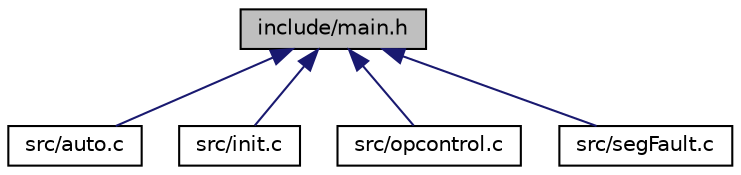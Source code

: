 digraph "include/main.h"
{
  edge [fontname="Helvetica",fontsize="10",labelfontname="Helvetica",labelfontsize="10"];
  node [fontname="Helvetica",fontsize="10",shape=record];
  Node7 [label="include/main.h",height=0.2,width=0.4,color="black", fillcolor="grey75", style="filled", fontcolor="black"];
  Node7 -> Node8 [dir="back",color="midnightblue",fontsize="10",style="solid"];
  Node8 [label="src/auto.c",height=0.2,width=0.4,color="black", fillcolor="white", style="filled",URL="$auto_8c.html",tooltip="File for autonomous code. "];
  Node7 -> Node9 [dir="back",color="midnightblue",fontsize="10",style="solid"];
  Node9 [label="src/init.c",height=0.2,width=0.4,color="black", fillcolor="white", style="filled",URL="$init_8c.html",tooltip="File for initialization code. "];
  Node7 -> Node10 [dir="back",color="midnightblue",fontsize="10",style="solid"];
  Node10 [label="src/opcontrol.c",height=0.2,width=0.4,color="black", fillcolor="white", style="filled",URL="$opcontrol_8c.html",tooltip="File for operator control code. "];
  Node7 -> Node11 [dir="back",color="midnightblue",fontsize="10",style="solid"];
  Node11 [label="src/segFault.c",height=0.2,width=0.4,color="black", fillcolor="white", style="filled",URL="$seg_fault_8c.html"];
}
